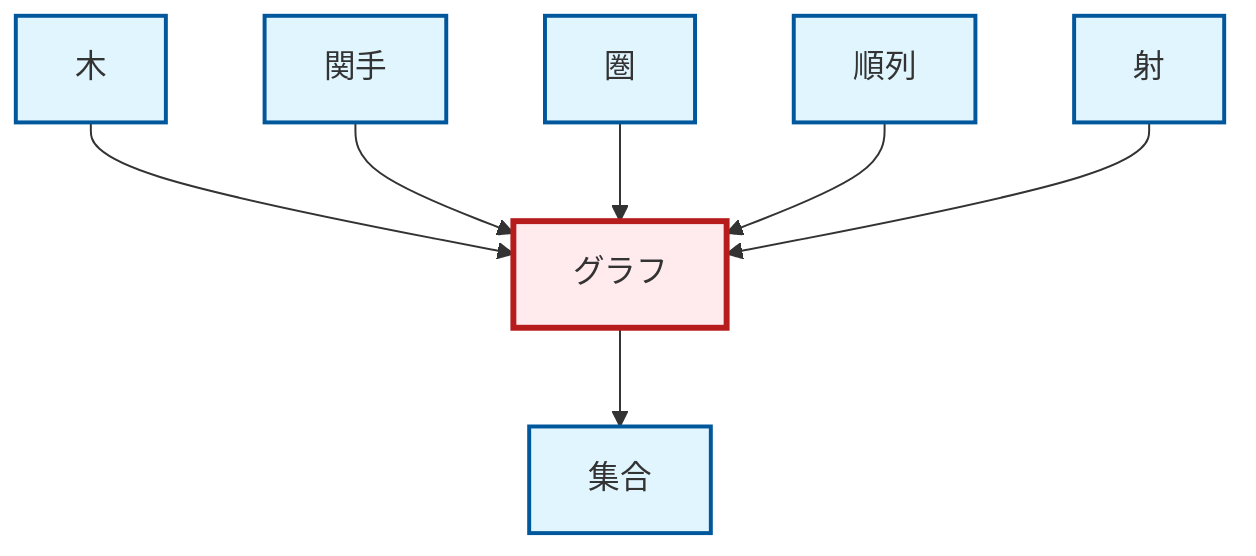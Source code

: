 graph TD
    classDef definition fill:#e1f5fe,stroke:#01579b,stroke-width:2px
    classDef theorem fill:#f3e5f5,stroke:#4a148c,stroke-width:2px
    classDef axiom fill:#fff3e0,stroke:#e65100,stroke-width:2px
    classDef example fill:#e8f5e9,stroke:#1b5e20,stroke-width:2px
    classDef current fill:#ffebee,stroke:#b71c1c,stroke-width:3px
    def-morphism["射"]:::definition
    def-functor["関手"]:::definition
    def-graph["グラフ"]:::definition
    def-set["集合"]:::definition
    def-category["圏"]:::definition
    def-tree["木"]:::definition
    def-permutation["順列"]:::definition
    def-tree --> def-graph
    def-functor --> def-graph
    def-graph --> def-set
    def-category --> def-graph
    def-permutation --> def-graph
    def-morphism --> def-graph
    class def-graph current